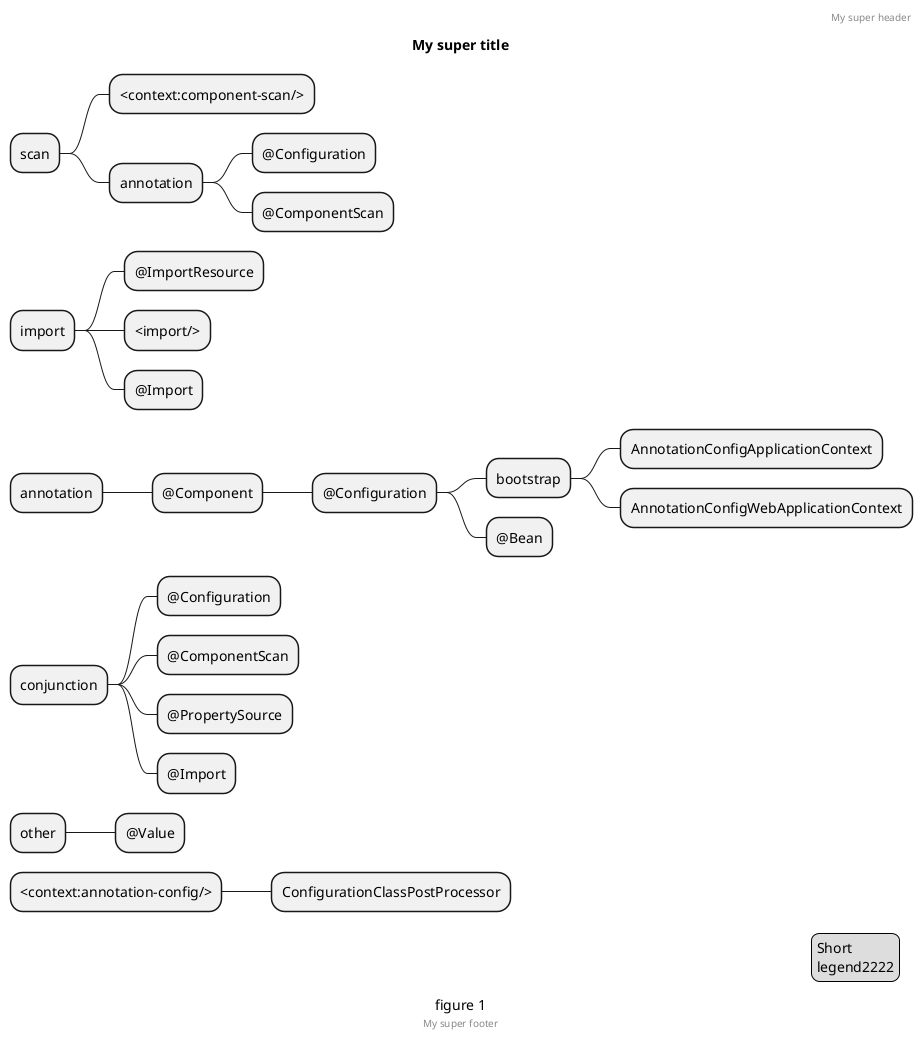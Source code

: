 @startmindmap
'https://plantuml.com/mindmap-diagram

caption figure 1
title My super title

* scan
** <context:component-scan/>
** annotation
*** @Configuration
*** @ComponentScan

* import
** @ImportResource
** <import/>
** @Import

* annotation
** @Component
*** @Configuration
**** bootstrap
***** AnnotationConfigApplicationContext
***** AnnotationConfigWebApplicationContext
**** @Bean

* conjunction
** @Configuration
** @ComponentScan
** @PropertySource
** @Import

* other
** @Value


* <context:annotation-config/>
** ConfigurationClassPostProcessor






header
My super header
endheader

center footer My super footer

legend right
  Short
  legend2222
endlegend
@endmindmap
